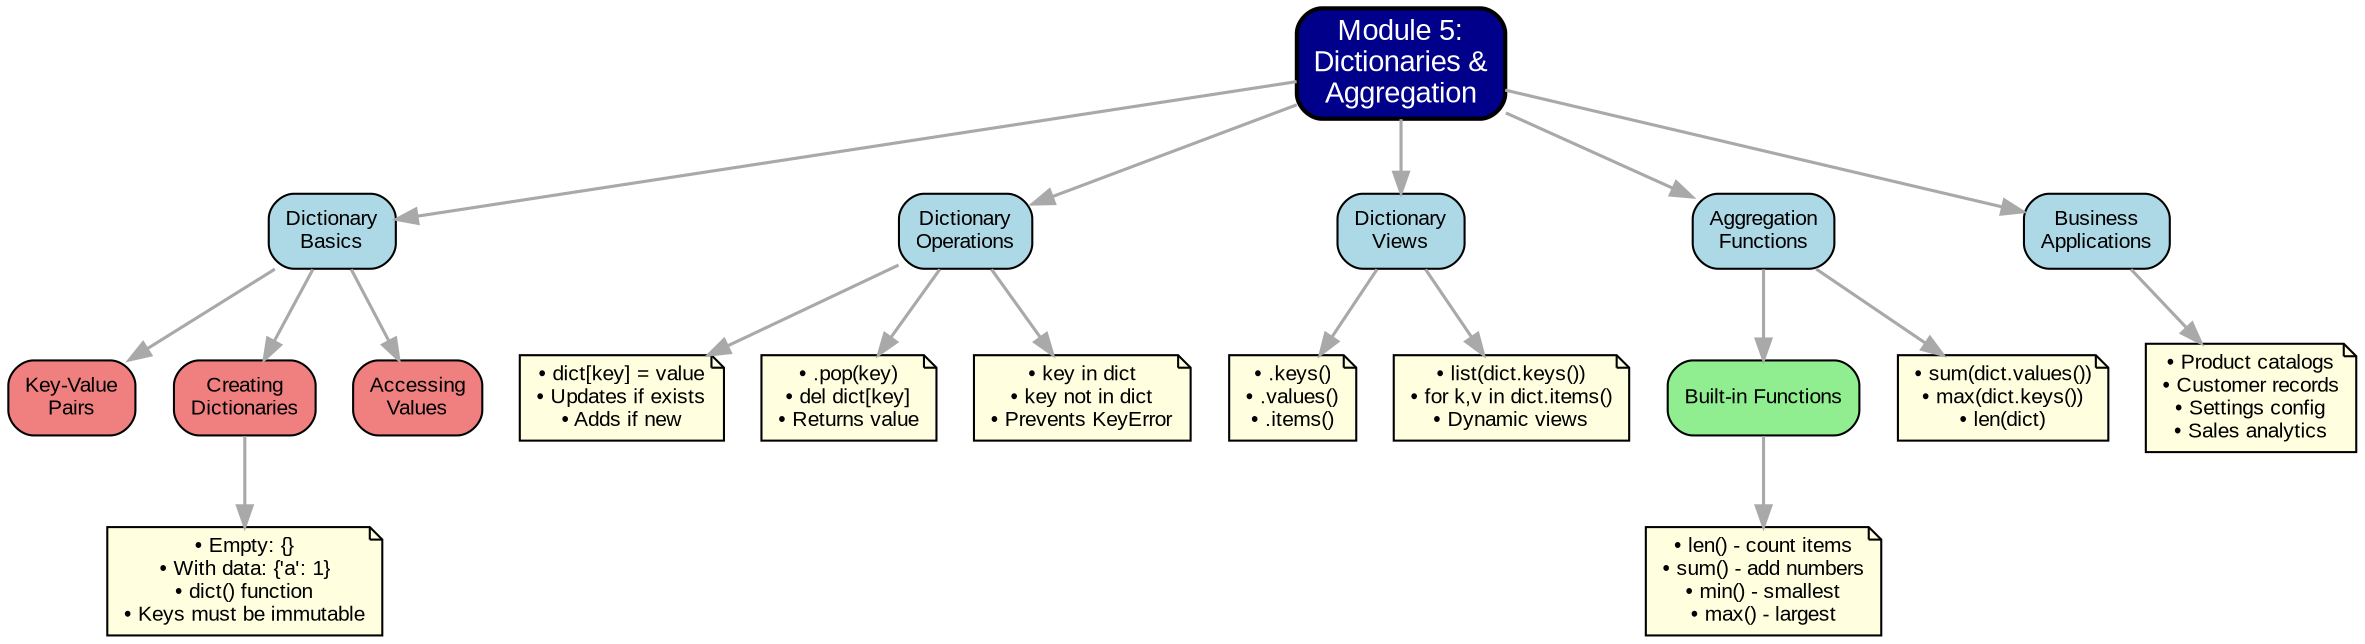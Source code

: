 digraph Module5_MindMap {
    rankdir=TB;
    node [shape=box, style="rounded,filled", fillcolor=lightblue, fontname="Arial", fontsize=10];
    edge [color=darkgray, penwidth=1.5];
    
    // Central node
    central [label="Module 5:\nDictionaries &\nAggregation", fillcolor=darkblue, fontcolor=white, fontsize=14, penwidth=2];
    
    // Main branches
    dict_basics [label="Dictionary\nBasics", fillcolor=lightblue];
    dict_ops [label="Dictionary\nOperations", fillcolor=lightblue];
    dict_views [label="Dictionary\nViews", fillcolor=lightblue];
    aggregation [label="Aggregation\nFunctions", fillcolor=lightblue];
    applications [label="Business\nApplications", fillcolor=lightblue];
    
    // Sub-branches for Dictionary Basics
    key_value [label="Key-Value\nPairs", fillcolor=lightcoral];
    creating [label="Creating\nDictionaries", fillcolor=lightcoral];
    accessing [label="Accessing\nValues", fillcolor=lightcoral];
    
    // Dictionary creation details
    create_details [label="• Empty: {}\n• With data: {'a': 1}\n• dict() function\n• Keys must be immutable", shape=note, fillcolor=lightyellow];
    
    // Sub-branches for Dictionary Operations
    add_update [label="• dict[key] = value\n• Updates if exists\n• Adds if new", shape=note, fillcolor=lightyellow];
    remove [label="• .pop(key)\n• del dict[key]\n• Returns value", shape=note, fillcolor=lightyellow];
    check [label="• key in dict\n• key not in dict\n• Prevents KeyError", shape=note, fillcolor=lightyellow];
    
    // Sub-branches for Dictionary Views
    views [label="• .keys()\n• .values()\n• .items()", shape=note, fillcolor=lightyellow];
    view_usage [label="• list(dict.keys())\n• for k,v in dict.items()\n• Dynamic views", shape=note, fillcolor=lightyellow];
    
    // Sub-branches for Aggregation
    agg_funcs [label="Built-in Functions", fillcolor=lightgreen];
    agg_details [label="• len() - count items\n• sum() - add numbers\n• min() - smallest\n• max() - largest", shape=note, fillcolor=lightyellow];
    agg_dict [label="• sum(dict.values())\n• max(dict.keys())\n• len(dict)", shape=note, fillcolor=lightyellow];
    
    // Sub-branches for Applications
    use_cases [label="• Product catalogs\n• Customer records\n• Settings config\n• Sales analytics", shape=note, fillcolor=lightyellow];
    
    // Connections
    central -> {dict_basics dict_ops dict_views aggregation applications};
    dict_basics -> {key_value creating accessing};
    creating -> create_details;
    dict_ops -> {add_update remove check};
    dict_views -> {views view_usage};
    aggregation -> {agg_funcs agg_dict};
    agg_funcs -> agg_details;
    applications -> use_cases;
}
